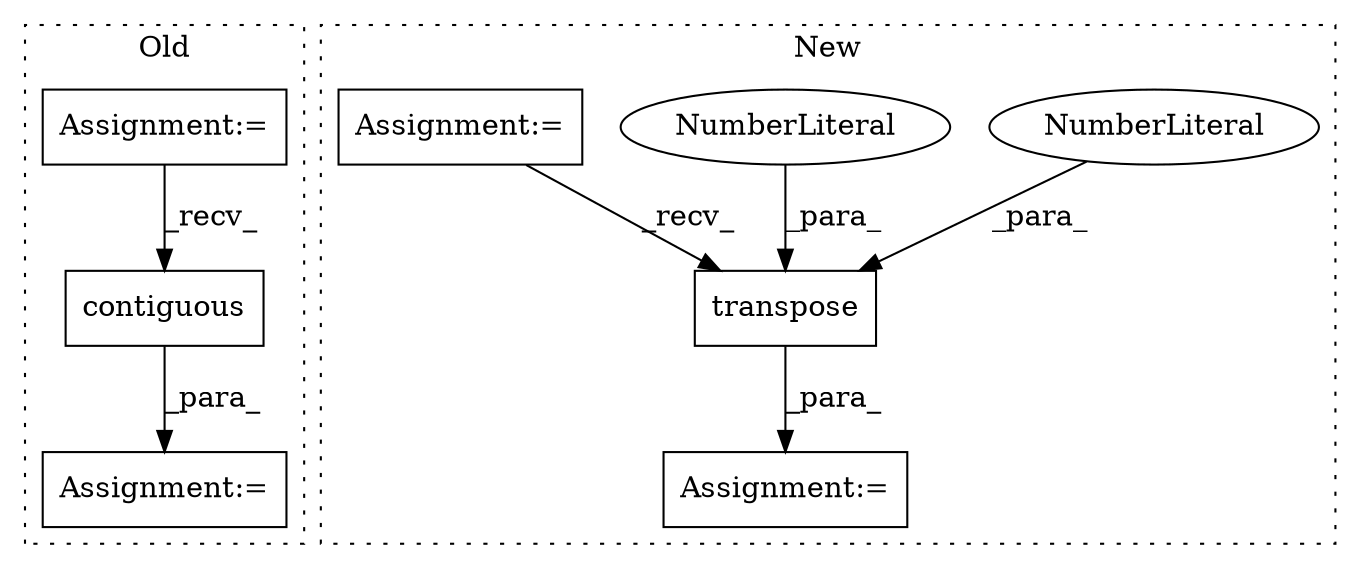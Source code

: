 digraph G {
subgraph cluster0 {
1 [label="contiguous" a="32" s="12875" l="12" shape="box"];
6 [label="Assignment:=" a="7" s="12685" l="1" shape="box"];
7 [label="Assignment:=" a="7" s="12833" l="1" shape="box"];
label = "Old";
style="dotted";
}
subgraph cluster1 {
2 [label="transpose" a="32" s="12885,12898" l="10,1" shape="box"];
3 [label="NumberLiteral" a="34" s="12897" l="1" shape="ellipse"];
4 [label="NumberLiteral" a="34" s="12895" l="1" shape="ellipse"];
5 [label="Assignment:=" a="7" s="12807" l="32" shape="box"];
8 [label="Assignment:=" a="7" s="12858" l="1" shape="box"];
label = "New";
style="dotted";
}
1 -> 7 [label="_para_"];
2 -> 8 [label="_para_"];
3 -> 2 [label="_para_"];
4 -> 2 [label="_para_"];
5 -> 2 [label="_recv_"];
6 -> 1 [label="_recv_"];
}